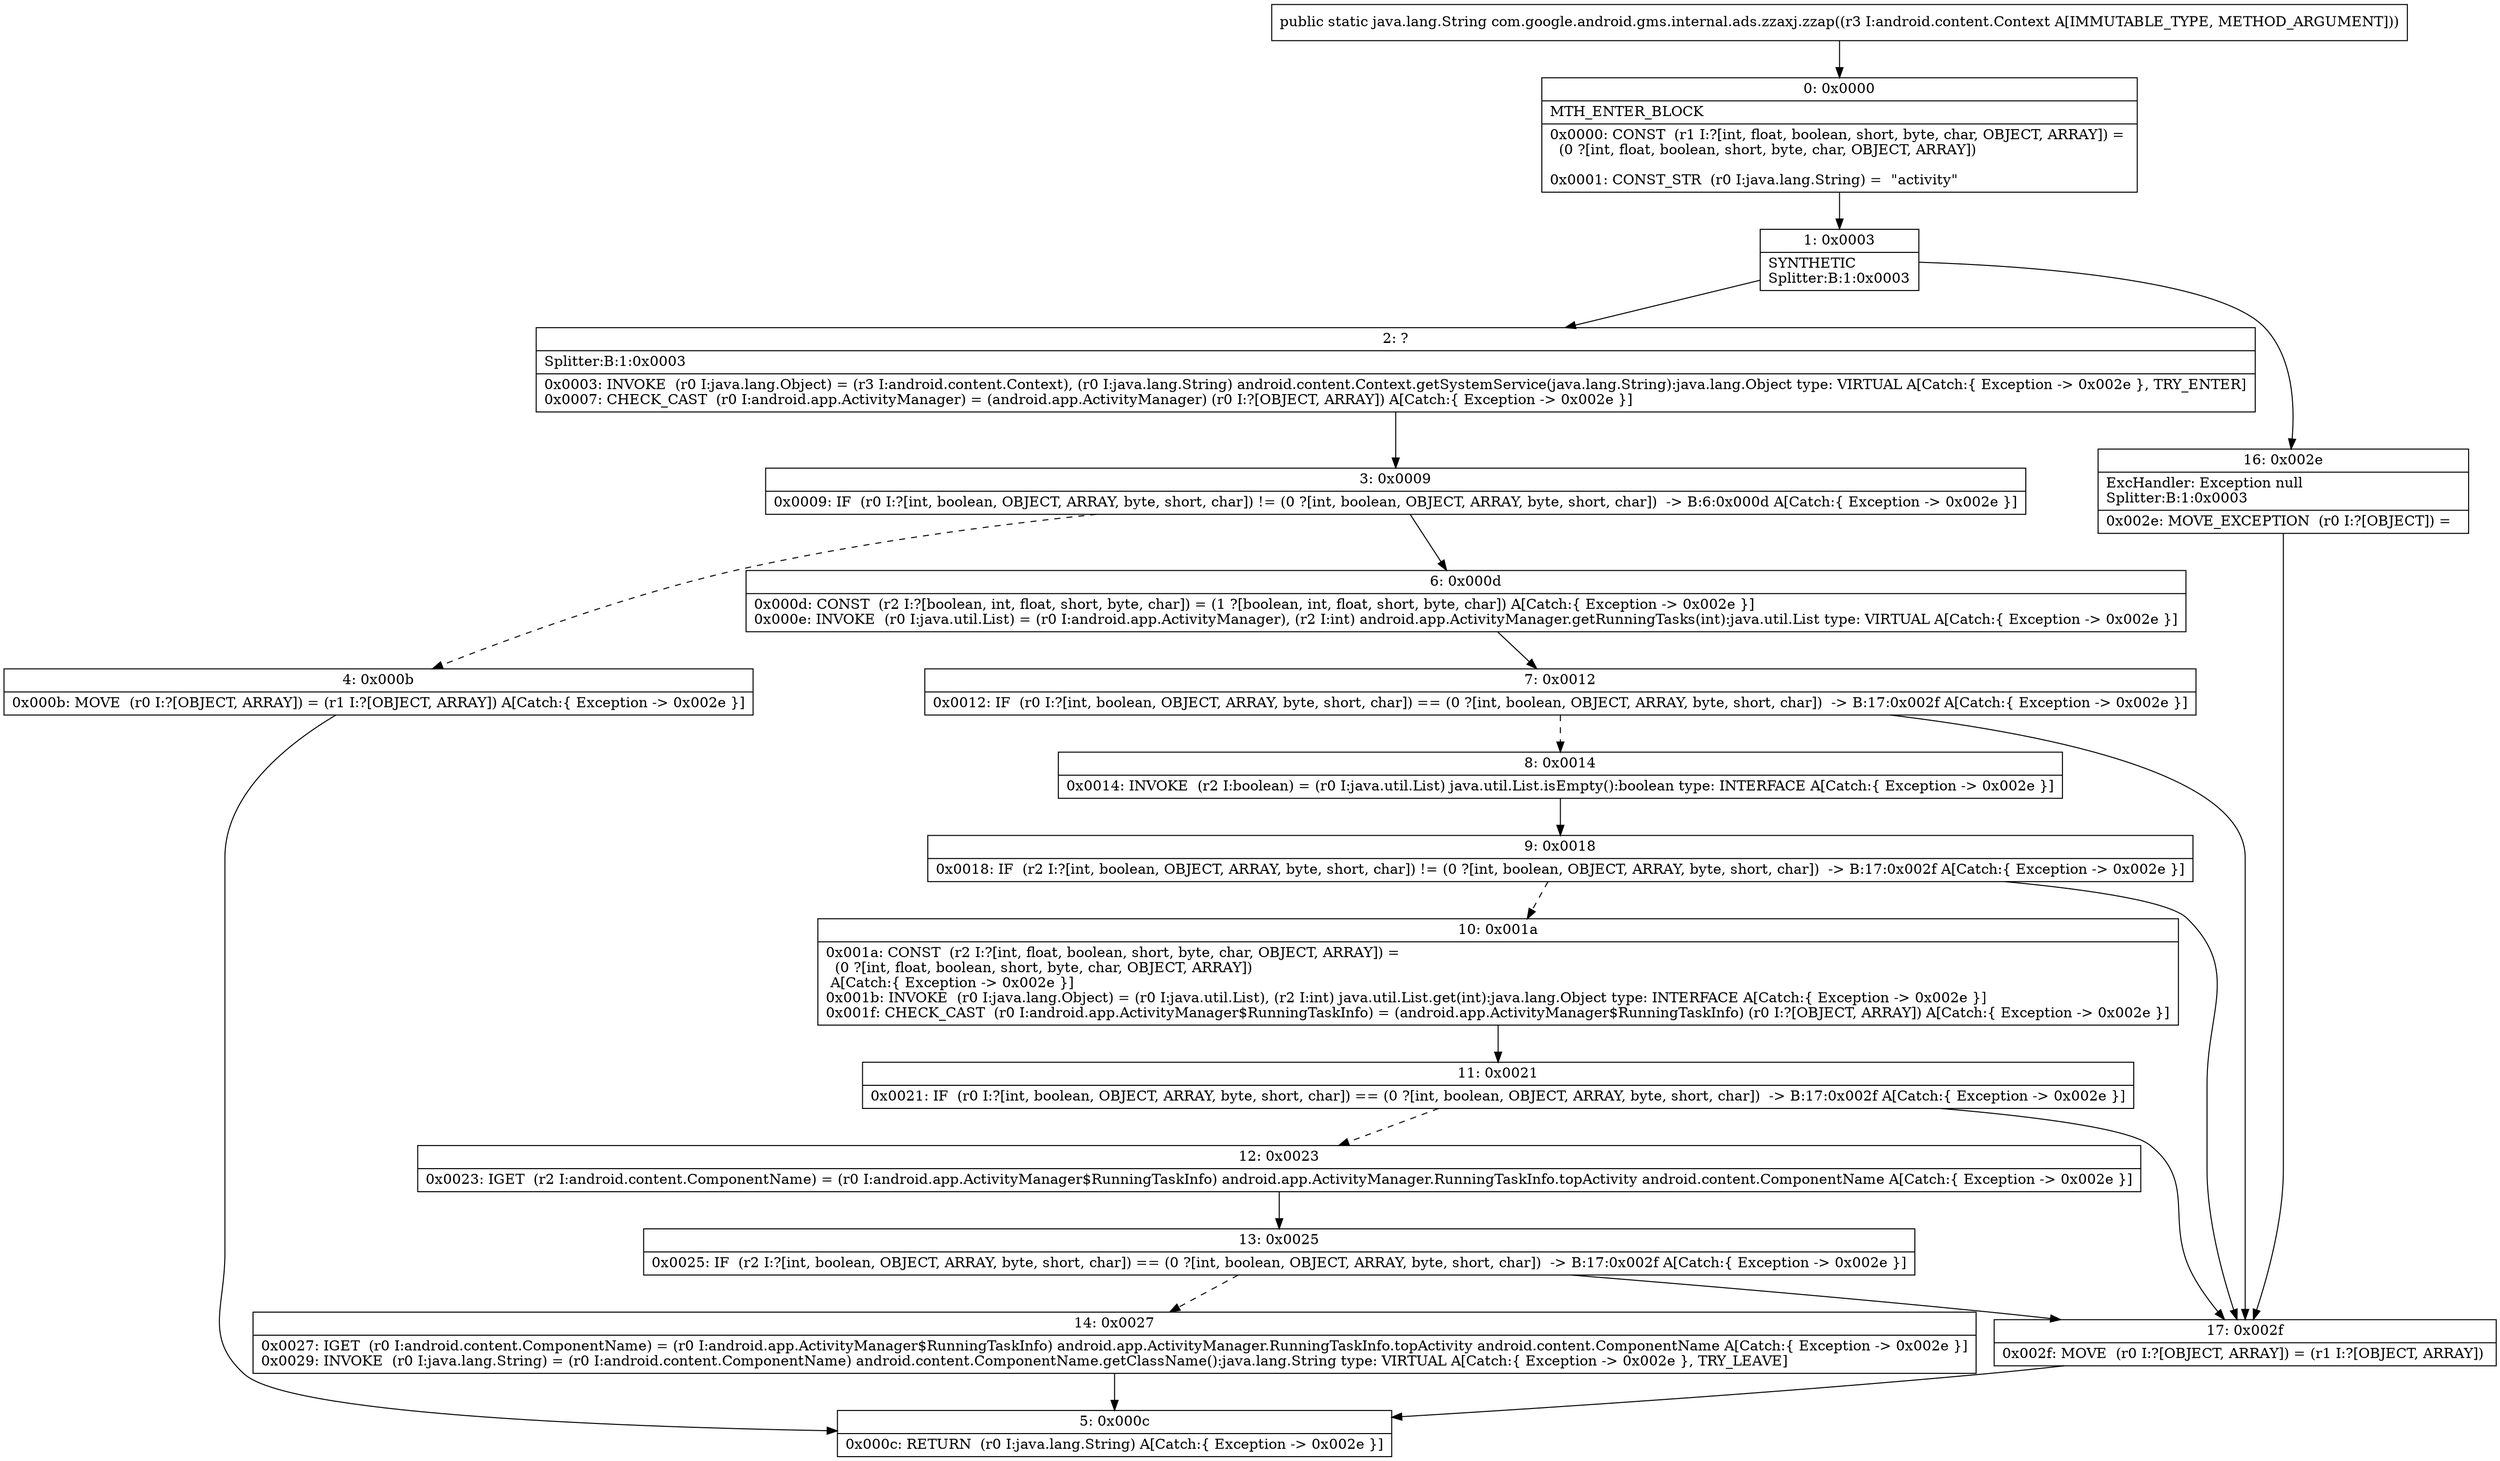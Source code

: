digraph "CFG forcom.google.android.gms.internal.ads.zzaxj.zzap(Landroid\/content\/Context;)Ljava\/lang\/String;" {
Node_0 [shape=record,label="{0\:\ 0x0000|MTH_ENTER_BLOCK\l|0x0000: CONST  (r1 I:?[int, float, boolean, short, byte, char, OBJECT, ARRAY]) = \l  (0 ?[int, float, boolean, short, byte, char, OBJECT, ARRAY])\l \l0x0001: CONST_STR  (r0 I:java.lang.String) =  \"activity\" \l}"];
Node_1 [shape=record,label="{1\:\ 0x0003|SYNTHETIC\lSplitter:B:1:0x0003\l}"];
Node_2 [shape=record,label="{2\:\ ?|Splitter:B:1:0x0003\l|0x0003: INVOKE  (r0 I:java.lang.Object) = (r3 I:android.content.Context), (r0 I:java.lang.String) android.content.Context.getSystemService(java.lang.String):java.lang.Object type: VIRTUAL A[Catch:\{ Exception \-\> 0x002e \}, TRY_ENTER]\l0x0007: CHECK_CAST  (r0 I:android.app.ActivityManager) = (android.app.ActivityManager) (r0 I:?[OBJECT, ARRAY]) A[Catch:\{ Exception \-\> 0x002e \}]\l}"];
Node_3 [shape=record,label="{3\:\ 0x0009|0x0009: IF  (r0 I:?[int, boolean, OBJECT, ARRAY, byte, short, char]) != (0 ?[int, boolean, OBJECT, ARRAY, byte, short, char])  \-\> B:6:0x000d A[Catch:\{ Exception \-\> 0x002e \}]\l}"];
Node_4 [shape=record,label="{4\:\ 0x000b|0x000b: MOVE  (r0 I:?[OBJECT, ARRAY]) = (r1 I:?[OBJECT, ARRAY]) A[Catch:\{ Exception \-\> 0x002e \}]\l}"];
Node_5 [shape=record,label="{5\:\ 0x000c|0x000c: RETURN  (r0 I:java.lang.String) A[Catch:\{ Exception \-\> 0x002e \}]\l}"];
Node_6 [shape=record,label="{6\:\ 0x000d|0x000d: CONST  (r2 I:?[boolean, int, float, short, byte, char]) = (1 ?[boolean, int, float, short, byte, char]) A[Catch:\{ Exception \-\> 0x002e \}]\l0x000e: INVOKE  (r0 I:java.util.List) = (r0 I:android.app.ActivityManager), (r2 I:int) android.app.ActivityManager.getRunningTasks(int):java.util.List type: VIRTUAL A[Catch:\{ Exception \-\> 0x002e \}]\l}"];
Node_7 [shape=record,label="{7\:\ 0x0012|0x0012: IF  (r0 I:?[int, boolean, OBJECT, ARRAY, byte, short, char]) == (0 ?[int, boolean, OBJECT, ARRAY, byte, short, char])  \-\> B:17:0x002f A[Catch:\{ Exception \-\> 0x002e \}]\l}"];
Node_8 [shape=record,label="{8\:\ 0x0014|0x0014: INVOKE  (r2 I:boolean) = (r0 I:java.util.List) java.util.List.isEmpty():boolean type: INTERFACE A[Catch:\{ Exception \-\> 0x002e \}]\l}"];
Node_9 [shape=record,label="{9\:\ 0x0018|0x0018: IF  (r2 I:?[int, boolean, OBJECT, ARRAY, byte, short, char]) != (0 ?[int, boolean, OBJECT, ARRAY, byte, short, char])  \-\> B:17:0x002f A[Catch:\{ Exception \-\> 0x002e \}]\l}"];
Node_10 [shape=record,label="{10\:\ 0x001a|0x001a: CONST  (r2 I:?[int, float, boolean, short, byte, char, OBJECT, ARRAY]) = \l  (0 ?[int, float, boolean, short, byte, char, OBJECT, ARRAY])\l A[Catch:\{ Exception \-\> 0x002e \}]\l0x001b: INVOKE  (r0 I:java.lang.Object) = (r0 I:java.util.List), (r2 I:int) java.util.List.get(int):java.lang.Object type: INTERFACE A[Catch:\{ Exception \-\> 0x002e \}]\l0x001f: CHECK_CAST  (r0 I:android.app.ActivityManager$RunningTaskInfo) = (android.app.ActivityManager$RunningTaskInfo) (r0 I:?[OBJECT, ARRAY]) A[Catch:\{ Exception \-\> 0x002e \}]\l}"];
Node_11 [shape=record,label="{11\:\ 0x0021|0x0021: IF  (r0 I:?[int, boolean, OBJECT, ARRAY, byte, short, char]) == (0 ?[int, boolean, OBJECT, ARRAY, byte, short, char])  \-\> B:17:0x002f A[Catch:\{ Exception \-\> 0x002e \}]\l}"];
Node_12 [shape=record,label="{12\:\ 0x0023|0x0023: IGET  (r2 I:android.content.ComponentName) = (r0 I:android.app.ActivityManager$RunningTaskInfo) android.app.ActivityManager.RunningTaskInfo.topActivity android.content.ComponentName A[Catch:\{ Exception \-\> 0x002e \}]\l}"];
Node_13 [shape=record,label="{13\:\ 0x0025|0x0025: IF  (r2 I:?[int, boolean, OBJECT, ARRAY, byte, short, char]) == (0 ?[int, boolean, OBJECT, ARRAY, byte, short, char])  \-\> B:17:0x002f A[Catch:\{ Exception \-\> 0x002e \}]\l}"];
Node_14 [shape=record,label="{14\:\ 0x0027|0x0027: IGET  (r0 I:android.content.ComponentName) = (r0 I:android.app.ActivityManager$RunningTaskInfo) android.app.ActivityManager.RunningTaskInfo.topActivity android.content.ComponentName A[Catch:\{ Exception \-\> 0x002e \}]\l0x0029: INVOKE  (r0 I:java.lang.String) = (r0 I:android.content.ComponentName) android.content.ComponentName.getClassName():java.lang.String type: VIRTUAL A[Catch:\{ Exception \-\> 0x002e \}, TRY_LEAVE]\l}"];
Node_16 [shape=record,label="{16\:\ 0x002e|ExcHandler: Exception null\lSplitter:B:1:0x0003\l|0x002e: MOVE_EXCEPTION  (r0 I:?[OBJECT]) =  \l}"];
Node_17 [shape=record,label="{17\:\ 0x002f|0x002f: MOVE  (r0 I:?[OBJECT, ARRAY]) = (r1 I:?[OBJECT, ARRAY]) \l}"];
MethodNode[shape=record,label="{public static java.lang.String com.google.android.gms.internal.ads.zzaxj.zzap((r3 I:android.content.Context A[IMMUTABLE_TYPE, METHOD_ARGUMENT])) }"];
MethodNode -> Node_0;
Node_0 -> Node_1;
Node_1 -> Node_2;
Node_1 -> Node_16;
Node_2 -> Node_3;
Node_3 -> Node_4[style=dashed];
Node_3 -> Node_6;
Node_4 -> Node_5;
Node_6 -> Node_7;
Node_7 -> Node_8[style=dashed];
Node_7 -> Node_17;
Node_8 -> Node_9;
Node_9 -> Node_10[style=dashed];
Node_9 -> Node_17;
Node_10 -> Node_11;
Node_11 -> Node_12[style=dashed];
Node_11 -> Node_17;
Node_12 -> Node_13;
Node_13 -> Node_14[style=dashed];
Node_13 -> Node_17;
Node_14 -> Node_5;
Node_16 -> Node_17;
Node_17 -> Node_5;
}

